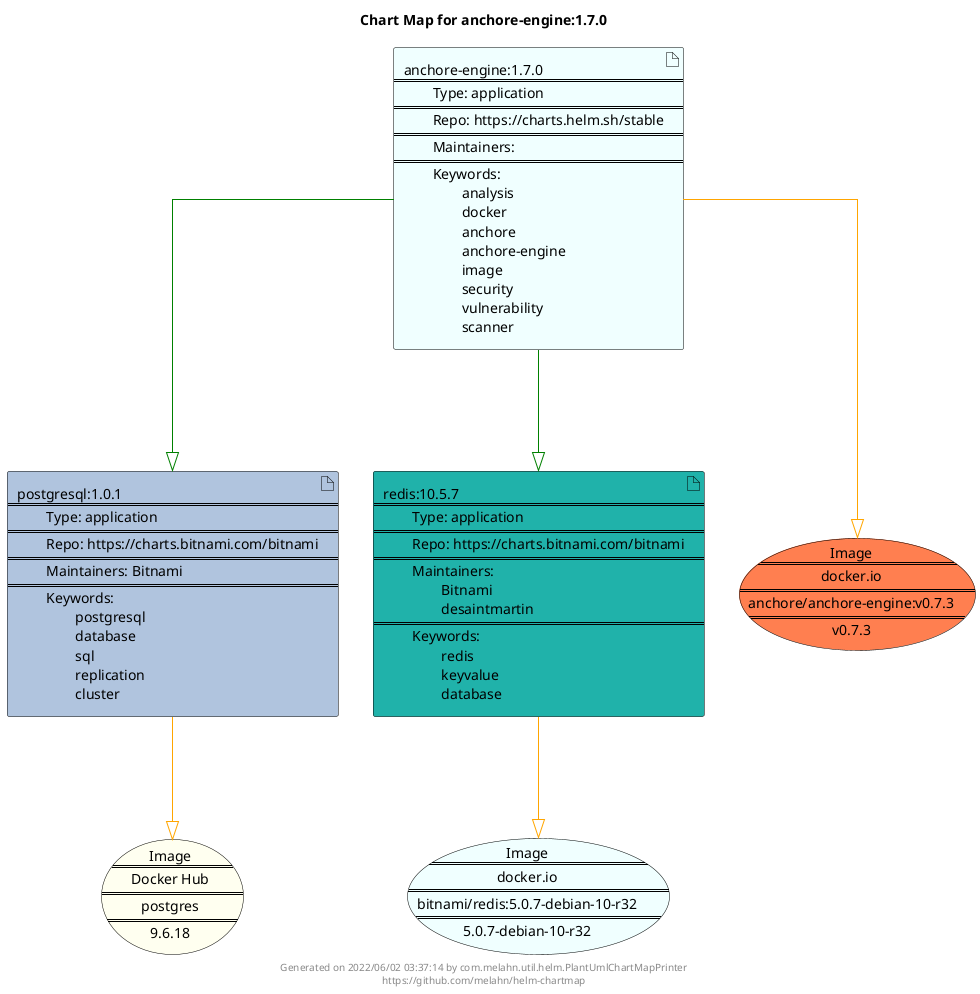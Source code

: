@startuml
skinparam linetype ortho
skinparam backgroundColor white
skinparam usecaseBorderColor black
skinparam usecaseArrowColor LightSlateGray
skinparam artifactBorderColor black
skinparam artifactArrowColor LightSlateGray

title Chart Map for anchore-engine:1.7.0

'There are 3 referenced Helm Charts
artifact "postgresql:1.0.1\n====\n\tType: application\n====\n\tRepo: https://charts.bitnami.com/bitnami\n====\n\tMaintainers: Bitnami\n====\n\tKeywords: \n\t\tpostgresql\n\t\tdatabase\n\t\tsql\n\t\treplication\n\t\tcluster" as postgresql_1_0_1 #LightSteelBlue
artifact "redis:10.5.7\n====\n\tType: application\n====\n\tRepo: https://charts.bitnami.com/bitnami\n====\n\tMaintainers: \n\t\tBitnami\n\t\tdesaintmartin\n====\n\tKeywords: \n\t\tredis\n\t\tkeyvalue\n\t\tdatabase" as redis_10_5_7 #LightSeaGreen
artifact "anchore-engine:1.7.0\n====\n\tType: application\n====\n\tRepo: https://charts.helm.sh/stable\n====\n\tMaintainers: \n====\n\tKeywords: \n\t\tanalysis\n\t\tdocker\n\t\tanchore\n\t\tanchore-engine\n\t\timage\n\t\tsecurity\n\t\tvulnerability\n\t\tscanner" as anchore_engine_1_7_0 #Azure

'There are 3 referenced Docker Images
usecase "Image\n====\nDocker Hub\n====\npostgres\n====\n9.6.18" as postgres_9_6_18 #Ivory
usecase "Image\n====\ndocker.io\n====\nbitnami/redis:5.0.7-debian-10-r32\n====\n5.0.7-debian-10-r32" as docker_io_bitnami_redis_5_0_7_debian_10_r32 #Azure
usecase "Image\n====\ndocker.io\n====\nanchore/anchore-engine:v0.7.3\n====\nv0.7.3" as docker_io_anchore_anchore_engine_v0_7_3 #Coral

'Chart Dependencies
anchore_engine_1_7_0--[#green]-|>postgresql_1_0_1
anchore_engine_1_7_0--[#green]-|>redis_10_5_7
postgresql_1_0_1--[#orange]-|>postgres_9_6_18
redis_10_5_7--[#orange]-|>docker_io_bitnami_redis_5_0_7_debian_10_r32
anchore_engine_1_7_0--[#orange]-|>docker_io_anchore_anchore_engine_v0_7_3

center footer Generated on 2022/06/02 03:37:14 by com.melahn.util.helm.PlantUmlChartMapPrinter\nhttps://github.com/melahn/helm-chartmap
@enduml
